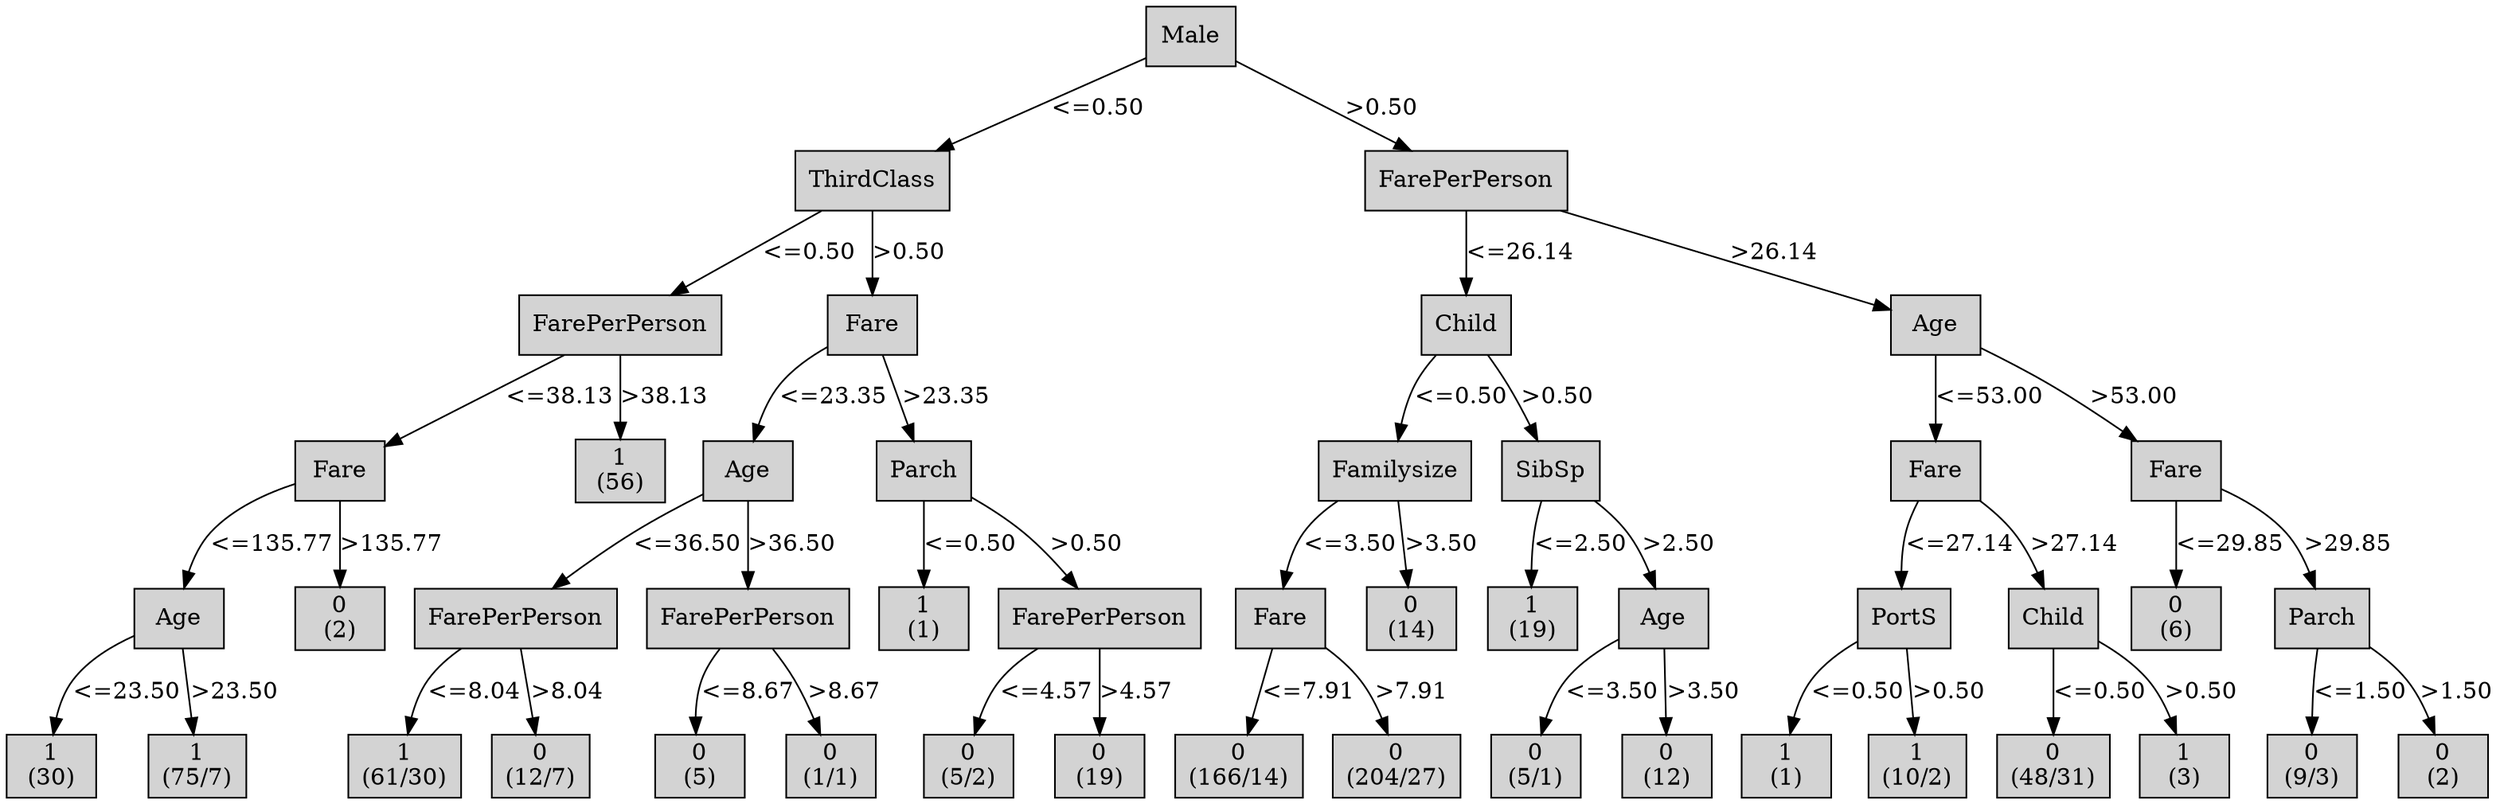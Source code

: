 digraph ID3_Tree {
"0" [shape=box, style=filled, label="Male
", weight=1]
"1" [shape=box, style=filled, label="ThirdClass
", weight=2]
0 -> 1 [ label = "<=0.50"];
"2" [shape=box, style=filled, label="FarePerPerson
", weight=3]
1 -> 2 [ label = "<=0.50"];
"3" [shape=box, style=filled, label="Fare
", weight=4]
2 -> 3 [ label = "<=38.13"];
"4" [shape=box, style=filled, label="Age
", weight=5]
3 -> 4 [ label = "<=135.77"];
"5" [shape=box, style=filled, label="1
(30)
", weight=6]
4 -> 5 [ label = "<=23.50"];
"6" [shape=box, style=filled, label="1
(75/7)
", weight=6]
4 -> 6 [ label = ">23.50"];
"7" [shape=box, style=filled, label="0
(2)
", weight=5]
3 -> 7 [ label = ">135.77"];
"8" [shape=box, style=filled, label="1
(56)
", weight=4]
2 -> 8 [ label = ">38.13"];
"9" [shape=box, style=filled, label="Fare
", weight=3]
1 -> 9 [ label = ">0.50"];
"10" [shape=box, style=filled, label="Age
", weight=4]
9 -> 10 [ label = "<=23.35"];
"11" [shape=box, style=filled, label="FarePerPerson
", weight=5]
10 -> 11 [ label = "<=36.50"];
"12" [shape=box, style=filled, label="1
(61/30)
", weight=6]
11 -> 12 [ label = "<=8.04"];
"13" [shape=box, style=filled, label="0
(12/7)
", weight=6]
11 -> 13 [ label = ">8.04"];
"14" [shape=box, style=filled, label="FarePerPerson
", weight=5]
10 -> 14 [ label = ">36.50"];
"15" [shape=box, style=filled, label="0
(5)
", weight=6]
14 -> 15 [ label = "<=8.67"];
"16" [shape=box, style=filled, label="0
(1/1)
", weight=6]
14 -> 16 [ label = ">8.67"];
"17" [shape=box, style=filled, label="Parch
", weight=4]
9 -> 17 [ label = ">23.35"];
"18" [shape=box, style=filled, label="1
(1)
", weight=5]
17 -> 18 [ label = "<=0.50"];
"19" [shape=box, style=filled, label="FarePerPerson
", weight=5]
17 -> 19 [ label = ">0.50"];
"20" [shape=box, style=filled, label="0
(5/2)
", weight=6]
19 -> 20 [ label = "<=4.57"];
"21" [shape=box, style=filled, label="0
(19)
", weight=6]
19 -> 21 [ label = ">4.57"];
"22" [shape=box, style=filled, label="FarePerPerson
", weight=2]
0 -> 22 [ label = ">0.50"];
"23" [shape=box, style=filled, label="Child
", weight=3]
22 -> 23 [ label = "<=26.14"];
"24" [shape=box, style=filled, label="Familysize
", weight=4]
23 -> 24 [ label = "<=0.50"];
"25" [shape=box, style=filled, label="Fare
", weight=5]
24 -> 25 [ label = "<=3.50"];
"26" [shape=box, style=filled, label="0
(166/14)
", weight=6]
25 -> 26 [ label = "<=7.91"];
"27" [shape=box, style=filled, label="0
(204/27)
", weight=6]
25 -> 27 [ label = ">7.91"];
"28" [shape=box, style=filled, label="0
(14)
", weight=5]
24 -> 28 [ label = ">3.50"];
"29" [shape=box, style=filled, label="SibSp
", weight=4]
23 -> 29 [ label = ">0.50"];
"30" [shape=box, style=filled, label="1
(19)
", weight=5]
29 -> 30 [ label = "<=2.50"];
"31" [shape=box, style=filled, label="Age
", weight=5]
29 -> 31 [ label = ">2.50"];
"32" [shape=box, style=filled, label="0
(5/1)
", weight=6]
31 -> 32 [ label = "<=3.50"];
"33" [shape=box, style=filled, label="0
(12)
", weight=6]
31 -> 33 [ label = ">3.50"];
"34" [shape=box, style=filled, label="Age
", weight=3]
22 -> 34 [ label = ">26.14"];
"35" [shape=box, style=filled, label="Fare
", weight=4]
34 -> 35 [ label = "<=53.00"];
"36" [shape=box, style=filled, label="PortS
", weight=5]
35 -> 36 [ label = "<=27.14"];
"37" [shape=box, style=filled, label="1
(1)
", weight=6]
36 -> 37 [ label = "<=0.50"];
"38" [shape=box, style=filled, label="1
(10/2)
", weight=6]
36 -> 38 [ label = ">0.50"];
"39" [shape=box, style=filled, label="Child
", weight=5]
35 -> 39 [ label = ">27.14"];
"40" [shape=box, style=filled, label="0
(48/31)
", weight=6]
39 -> 40 [ label = "<=0.50"];
"41" [shape=box, style=filled, label="1
(3)
", weight=6]
39 -> 41 [ label = ">0.50"];
"42" [shape=box, style=filled, label="Fare
", weight=4]
34 -> 42 [ label = ">53.00"];
"43" [shape=box, style=filled, label="0
(6)
", weight=5]
42 -> 43 [ label = "<=29.85"];
"44" [shape=box, style=filled, label="Parch
", weight=5]
42 -> 44 [ label = ">29.85"];
"45" [shape=box, style=filled, label="0
(9/3)
", weight=6]
44 -> 45 [ label = "<=1.50"];
"46" [shape=box, style=filled, label="0
(2)
", weight=6]
44 -> 46 [ label = ">1.50"];
{rank=same; 0;};
{rank=same; 1;22;};
{rank=same; 2;9;23;34;};
{rank=same; 3;8;10;17;24;29;35;42;};
{rank=same; 4;7;11;14;18;19;25;28;30;31;36;39;43;44;};
{rank=same; 5;6;12;13;15;16;20;21;26;27;32;33;37;38;40;41;45;46;};
}